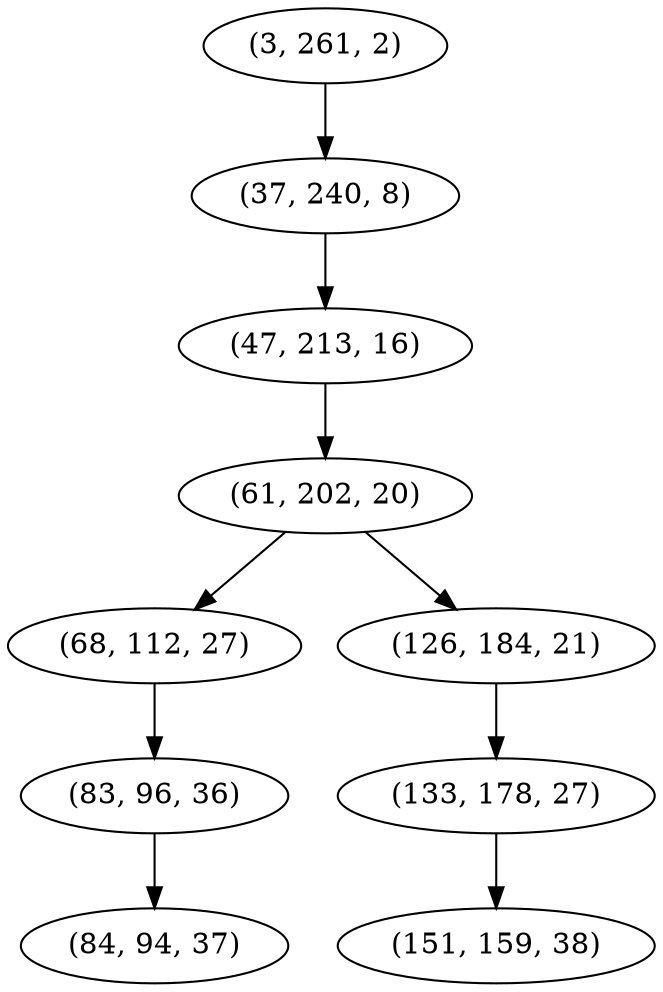 digraph tree {
    "(3, 261, 2)";
    "(37, 240, 8)";
    "(47, 213, 16)";
    "(61, 202, 20)";
    "(68, 112, 27)";
    "(83, 96, 36)";
    "(84, 94, 37)";
    "(126, 184, 21)";
    "(133, 178, 27)";
    "(151, 159, 38)";
    "(3, 261, 2)" -> "(37, 240, 8)";
    "(37, 240, 8)" -> "(47, 213, 16)";
    "(47, 213, 16)" -> "(61, 202, 20)";
    "(61, 202, 20)" -> "(68, 112, 27)";
    "(61, 202, 20)" -> "(126, 184, 21)";
    "(68, 112, 27)" -> "(83, 96, 36)";
    "(83, 96, 36)" -> "(84, 94, 37)";
    "(126, 184, 21)" -> "(133, 178, 27)";
    "(133, 178, 27)" -> "(151, 159, 38)";
}

